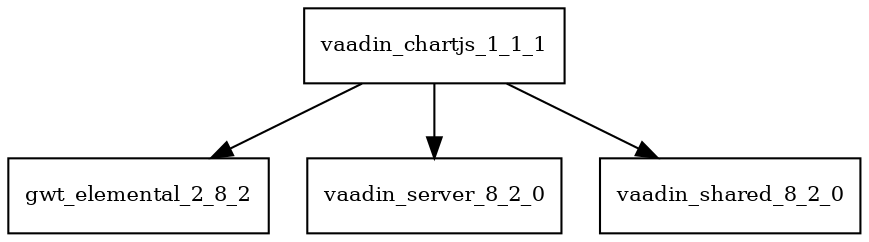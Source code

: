 digraph vaadin_chartjs_1_1_1_dependencies {
  node [shape = box, fontsize=10.0];
  vaadin_chartjs_1_1_1 -> gwt_elemental_2_8_2;
  vaadin_chartjs_1_1_1 -> vaadin_server_8_2_0;
  vaadin_chartjs_1_1_1 -> vaadin_shared_8_2_0;
}
